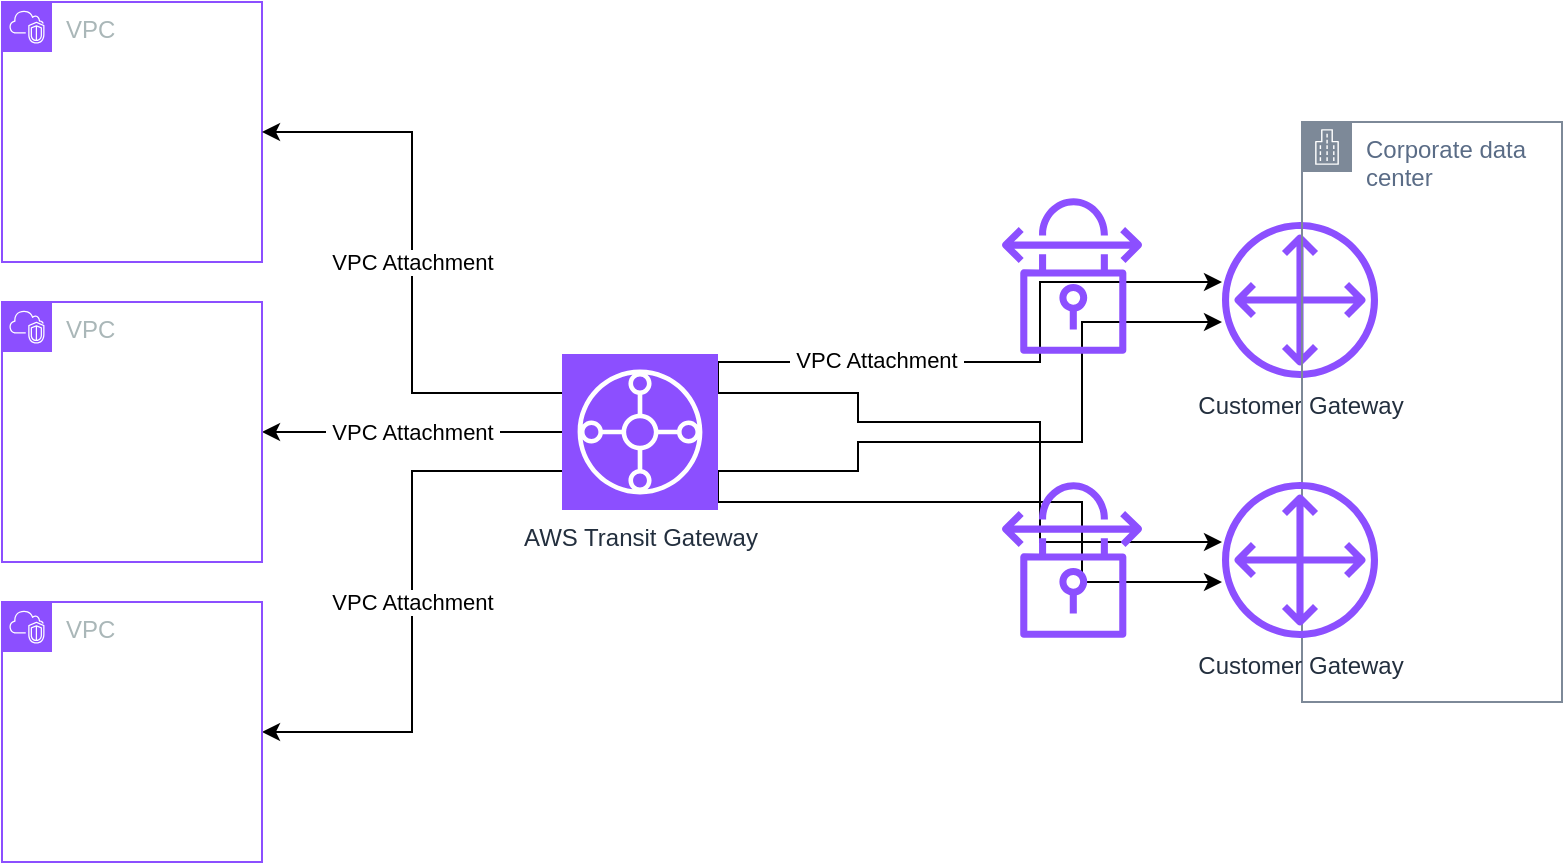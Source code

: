 <mxfile version="26.0.4">
  <diagram name="Page-1" id="K8sRJE1Ty35BPTXI3bAm">
    <mxGraphModel dx="1114" dy="1198" grid="1" gridSize="10" guides="1" tooltips="1" connect="1" arrows="1" fold="1" page="1" pageScale="1" pageWidth="850" pageHeight="1100" math="0" shadow="0">
      <root>
        <mxCell id="0" />
        <mxCell id="1" parent="0" />
        <mxCell id="ax72JoJ_DVGE1sXyaBEe-1" value="VPC" style="points=[[0,0],[0.25,0],[0.5,0],[0.75,0],[1,0],[1,0.25],[1,0.5],[1,0.75],[1,1],[0.75,1],[0.5,1],[0.25,1],[0,1],[0,0.75],[0,0.5],[0,0.25]];outlineConnect=0;gradientColor=none;html=1;whiteSpace=wrap;fontSize=12;fontStyle=0;container=1;pointerEvents=0;collapsible=0;recursiveResize=0;shape=mxgraph.aws4.group;grIcon=mxgraph.aws4.group_vpc2;strokeColor=#8C4FFF;fillColor=none;verticalAlign=top;align=left;spacingLeft=30;fontColor=#AAB7B8;dashed=0;" parent="1" vertex="1">
          <mxGeometry x="50" y="310" width="130" height="130" as="geometry" />
        </mxCell>
        <mxCell id="ax72JoJ_DVGE1sXyaBEe-10" value="&lt;span style=&quot;color: rgb(0, 0, 0); font-family: Helvetica; font-size: 11px; font-style: normal; font-variant-ligatures: normal; font-variant-caps: normal; font-weight: 400; letter-spacing: normal; orphans: 2; text-align: center; text-indent: 0px; text-transform: none; widows: 2; word-spacing: 0px; -webkit-text-stroke-width: 0px; white-space: nowrap; background-color: rgb(255, 255, 255); text-decoration-thickness: initial; text-decoration-style: initial; text-decoration-color: initial; float: none; display: inline !important;&quot;&gt;&amp;nbsp;VPC Attachment&amp;nbsp;&lt;/span&gt;" style="edgeStyle=orthogonalEdgeStyle;rounded=0;orthogonalLoop=1;jettySize=auto;html=1;exitX=0;exitY=0.5;exitDx=0;exitDy=0;exitPerimeter=0;" parent="1" source="ax72JoJ_DVGE1sXyaBEe-2" target="ax72JoJ_DVGE1sXyaBEe-6" edge="1">
          <mxGeometry relative="1" as="geometry" />
        </mxCell>
        <mxCell id="ax72JoJ_DVGE1sXyaBEe-11" value="VPC Attachment" style="edgeStyle=orthogonalEdgeStyle;rounded=0;orthogonalLoop=1;jettySize=auto;html=1;exitX=0;exitY=0.25;exitDx=0;exitDy=0;exitPerimeter=0;entryX=1;entryY=0.5;entryDx=0;entryDy=0;" parent="1" source="ax72JoJ_DVGE1sXyaBEe-2" target="ax72JoJ_DVGE1sXyaBEe-1" edge="1">
          <mxGeometry relative="1" as="geometry" />
        </mxCell>
        <mxCell id="ax72JoJ_DVGE1sXyaBEe-12" value="&lt;span style=&quot;color: rgb(0, 0, 0); font-family: Helvetica; font-size: 11px; font-style: normal; font-variant-ligatures: normal; font-variant-caps: normal; font-weight: 400; letter-spacing: normal; orphans: 2; text-align: center; text-indent: 0px; text-transform: none; widows: 2; word-spacing: 0px; -webkit-text-stroke-width: 0px; white-space: nowrap; background-color: rgb(255, 255, 255); text-decoration-thickness: initial; text-decoration-style: initial; text-decoration-color: initial; display: inline !important; float: none;&quot;&gt;VPC Attachment&lt;/span&gt;" style="edgeStyle=orthogonalEdgeStyle;rounded=0;orthogonalLoop=1;jettySize=auto;html=1;exitX=0;exitY=0.75;exitDx=0;exitDy=0;exitPerimeter=0;entryX=1;entryY=0.5;entryDx=0;entryDy=0;" parent="1" source="ax72JoJ_DVGE1sXyaBEe-2" target="ax72JoJ_DVGE1sXyaBEe-7" edge="1">
          <mxGeometry relative="1" as="geometry" />
        </mxCell>
        <mxCell id="ax72JoJ_DVGE1sXyaBEe-14" style="edgeStyle=orthogonalEdgeStyle;rounded=0;orthogonalLoop=1;jettySize=auto;html=1;exitX=1;exitY=0.25;exitDx=0;exitDy=0;exitPerimeter=0;" parent="1" source="ax72JoJ_DVGE1sXyaBEe-2" target="ax72JoJ_DVGE1sXyaBEe-4" edge="1">
          <mxGeometry relative="1" as="geometry">
            <Array as="points">
              <mxPoint x="408" y="490" />
              <mxPoint x="569" y="490" />
              <mxPoint x="569" y="450" />
            </Array>
          </mxGeometry>
        </mxCell>
        <mxCell id="ax72JoJ_DVGE1sXyaBEe-21" value="&amp;nbsp;VPC Attachment&amp;nbsp;" style="edgeLabel;html=1;align=center;verticalAlign=middle;resizable=0;points=[];" parent="ax72JoJ_DVGE1sXyaBEe-14" vertex="1" connectable="0">
          <mxGeometry x="-0.392" y="1" relative="1" as="geometry">
            <mxPoint x="1" as="offset" />
          </mxGeometry>
        </mxCell>
        <mxCell id="ax72JoJ_DVGE1sXyaBEe-15" style="edgeStyle=orthogonalEdgeStyle;rounded=0;orthogonalLoop=1;jettySize=auto;html=1;exitX=1;exitY=0.75;exitDx=0;exitDy=0;exitPerimeter=0;" parent="1" source="ax72JoJ_DVGE1sXyaBEe-2" target="ax72JoJ_DVGE1sXyaBEe-13" edge="1">
          <mxGeometry relative="1" as="geometry">
            <Array as="points">
              <mxPoint x="408" y="560" />
              <mxPoint x="590" y="560" />
              <mxPoint x="590" y="600" />
            </Array>
          </mxGeometry>
        </mxCell>
        <mxCell id="ax72JoJ_DVGE1sXyaBEe-16" style="edgeStyle=orthogonalEdgeStyle;rounded=0;orthogonalLoop=1;jettySize=auto;html=1;exitX=1;exitY=0.75;exitDx=0;exitDy=0;exitPerimeter=0;" parent="1" source="ax72JoJ_DVGE1sXyaBEe-2" target="ax72JoJ_DVGE1sXyaBEe-4" edge="1">
          <mxGeometry relative="1" as="geometry">
            <Array as="points">
              <mxPoint x="478" y="530" />
              <mxPoint x="590" y="530" />
              <mxPoint x="590" y="470" />
            </Array>
          </mxGeometry>
        </mxCell>
        <mxCell id="ax72JoJ_DVGE1sXyaBEe-17" style="edgeStyle=orthogonalEdgeStyle;rounded=0;orthogonalLoop=1;jettySize=auto;html=1;exitX=1;exitY=0.25;exitDx=0;exitDy=0;exitPerimeter=0;" parent="1" source="ax72JoJ_DVGE1sXyaBEe-2" target="ax72JoJ_DVGE1sXyaBEe-13" edge="1">
          <mxGeometry relative="1" as="geometry">
            <Array as="points">
              <mxPoint x="478" y="520" />
              <mxPoint x="569" y="520" />
              <mxPoint x="569" y="580" />
            </Array>
          </mxGeometry>
        </mxCell>
        <mxCell id="ax72JoJ_DVGE1sXyaBEe-2" value="AWS Transit Gateway" style="sketch=0;points=[[0,0,0],[0.25,0,0],[0.5,0,0],[0.75,0,0],[1,0,0],[0,1,0],[0.25,1,0],[0.5,1,0],[0.75,1,0],[1,1,0],[0,0.25,0],[0,0.5,0],[0,0.75,0],[1,0.25,0],[1,0.5,0],[1,0.75,0]];outlineConnect=0;fontColor=#232F3E;fillColor=#8C4FFF;strokeColor=#ffffff;dashed=0;verticalLabelPosition=bottom;verticalAlign=top;align=center;html=1;fontSize=12;fontStyle=0;aspect=fixed;shape=mxgraph.aws4.resourceIcon;resIcon=mxgraph.aws4.transit_gateway;" parent="1" vertex="1">
          <mxGeometry x="330" y="486" width="78" height="78" as="geometry" />
        </mxCell>
        <mxCell id="ax72JoJ_DVGE1sXyaBEe-4" value="Customer Gateway" style="sketch=0;outlineConnect=0;fontColor=#232F3E;gradientColor=none;fillColor=#8C4FFF;strokeColor=none;dashed=0;verticalLabelPosition=bottom;verticalAlign=top;align=center;html=1;fontSize=12;fontStyle=0;aspect=fixed;pointerEvents=1;shape=mxgraph.aws4.customer_gateway;" parent="1" vertex="1">
          <mxGeometry x="660" y="420" width="78" height="78" as="geometry" />
        </mxCell>
        <mxCell id="ax72JoJ_DVGE1sXyaBEe-5" value="Corporate data center" style="points=[[0,0],[0.25,0],[0.5,0],[0.75,0],[1,0],[1,0.25],[1,0.5],[1,0.75],[1,1],[0.75,1],[0.5,1],[0.25,1],[0,1],[0,0.75],[0,0.5],[0,0.25]];outlineConnect=0;gradientColor=none;html=1;whiteSpace=wrap;fontSize=12;fontStyle=0;container=1;pointerEvents=0;collapsible=0;recursiveResize=0;shape=mxgraph.aws4.group;grIcon=mxgraph.aws4.group_corporate_data_center;strokeColor=#7D8998;fillColor=none;verticalAlign=top;align=left;spacingLeft=30;fontColor=#5A6C86;dashed=0;" parent="1" vertex="1">
          <mxGeometry x="700" y="370" width="130" height="290" as="geometry" />
        </mxCell>
        <mxCell id="ax72JoJ_DVGE1sXyaBEe-13" value="Customer Gateway" style="sketch=0;outlineConnect=0;fontColor=#232F3E;gradientColor=none;fillColor=#8C4FFF;strokeColor=none;dashed=0;verticalLabelPosition=bottom;verticalAlign=top;align=center;html=1;fontSize=12;fontStyle=0;aspect=fixed;pointerEvents=1;shape=mxgraph.aws4.customer_gateway;" parent="ax72JoJ_DVGE1sXyaBEe-5" vertex="1">
          <mxGeometry x="-40" y="180" width="78" height="78" as="geometry" />
        </mxCell>
        <mxCell id="ax72JoJ_DVGE1sXyaBEe-6" value="VPC" style="points=[[0,0],[0.25,0],[0.5,0],[0.75,0],[1,0],[1,0.25],[1,0.5],[1,0.75],[1,1],[0.75,1],[0.5,1],[0.25,1],[0,1],[0,0.75],[0,0.5],[0,0.25]];outlineConnect=0;gradientColor=none;html=1;whiteSpace=wrap;fontSize=12;fontStyle=0;container=1;pointerEvents=0;collapsible=0;recursiveResize=0;shape=mxgraph.aws4.group;grIcon=mxgraph.aws4.group_vpc2;strokeColor=#8C4FFF;fillColor=none;verticalAlign=top;align=left;spacingLeft=30;fontColor=#AAB7B8;dashed=0;" parent="1" vertex="1">
          <mxGeometry x="50" y="460" width="130" height="130" as="geometry" />
        </mxCell>
        <mxCell id="ax72JoJ_DVGE1sXyaBEe-7" value="VPC" style="points=[[0,0],[0.25,0],[0.5,0],[0.75,0],[1,0],[1,0.25],[1,0.5],[1,0.75],[1,1],[0.75,1],[0.5,1],[0.25,1],[0,1],[0,0.75],[0,0.5],[0,0.25]];outlineConnect=0;gradientColor=none;html=1;whiteSpace=wrap;fontSize=12;fontStyle=0;container=1;pointerEvents=0;collapsible=0;recursiveResize=0;shape=mxgraph.aws4.group;grIcon=mxgraph.aws4.group_vpc2;strokeColor=#8C4FFF;fillColor=none;verticalAlign=top;align=left;spacingLeft=30;fontColor=#AAB7B8;dashed=0;" parent="1" vertex="1">
          <mxGeometry x="50" y="610" width="130" height="130" as="geometry" />
        </mxCell>
        <mxCell id="ax72JoJ_DVGE1sXyaBEe-3" value="" style="sketch=0;outlineConnect=0;fontColor=#232F3E;gradientColor=none;fillColor=#8C4FFF;strokeColor=none;dashed=0;verticalLabelPosition=bottom;verticalAlign=top;align=center;html=1;fontSize=12;fontStyle=0;aspect=fixed;pointerEvents=1;shape=mxgraph.aws4.vpn_connection;" parent="1" vertex="1">
          <mxGeometry x="550" y="408" width="70" height="78" as="geometry" />
        </mxCell>
        <mxCell id="ax72JoJ_DVGE1sXyaBEe-18" value="" style="sketch=0;outlineConnect=0;fontColor=#232F3E;gradientColor=none;fillColor=#8C4FFF;strokeColor=none;dashed=0;verticalLabelPosition=bottom;verticalAlign=top;align=center;html=1;fontSize=12;fontStyle=0;aspect=fixed;pointerEvents=1;shape=mxgraph.aws4.vpn_connection;" parent="1" vertex="1">
          <mxGeometry x="550" y="550" width="70" height="78" as="geometry" />
        </mxCell>
      </root>
    </mxGraphModel>
  </diagram>
</mxfile>
